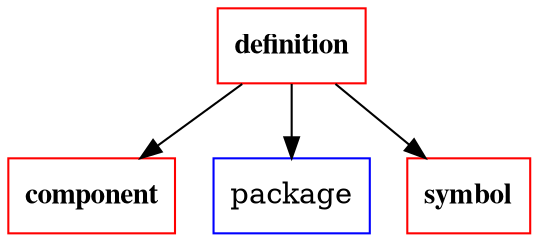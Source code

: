 strict digraph
{
  margin = 0;
  rankdir = TD;
  node [ shape = box color = blue ]

  definition [ color = red fontname = "times bold" ]
  component  [ color = red fontname = "times bold" ]
  package
  symbol     [ color = red fontname = "times bold" ]

  definition -> { component package symbol }
}
